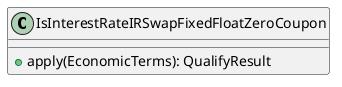 @startuml

    class IsInterestRateIRSwapFixedFloatZeroCoupon [[IsInterestRateIRSwapFixedFloatZeroCoupon.html]] {
        +apply(EconomicTerms): QualifyResult
    }

@enduml
